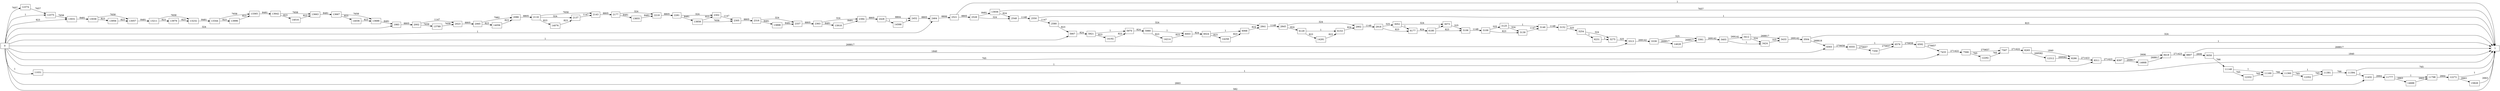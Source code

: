 digraph {
	graph [rankdir=LR]
	node [shape=rectangle]
	1983 -> 2002 [label=8805]
	2002 -> 2023 [label=1147]
	2002 -> 13789 [label=7658]
	2023 -> 2065 [label=8805]
	2065 -> 2086 [label=7982]
	2065 -> 14056 [label=823]
	2086 -> 2116 [label=8805]
	2116 -> 2137 [label=324]
	2116 -> 2143 [label=7658]
	2116 -> 14076 [label=823]
	2137 -> 2143 [label=1147]
	2143 -> 2177 [label=8805]
	2177 -> 2218 [label=324]
	2177 -> 13855 [label=8481]
	2218 -> 2281 [label=8805]
	2281 -> 2302 [label=324]
	2281 -> 13858 [label=8481]
	2302 -> 2305 [label=1147]
	2305 -> 2316 [label=8805]
	2316 -> 2337 [label=324]
	2316 -> 13898 [label=8481]
	2337 -> 2363 [label=8805]
	2363 -> 2384 [label=324]
	2363 -> 13918 [label=8481]
	2384 -> 2428 [label=8805]
	2428 -> 2452 [label=8804]
	2428 -> 14588 [label=1]
	2452 -> 2464 [label=8805]
	2464 -> 2521 [label=8806]
	2521 -> 2528 [label=8805]
	2521 -> 1 [label=1]
	2528 -> 2548 [label=324]
	2528 -> 13936 [label=8481]
	2548 -> 2550 [label=1148]
	2550 -> 2580 [label=1147]
	2550 -> 1 [label=1]
	2580 -> 2841 [label=324]
	2580 -> 5907 [label=823]
	2841 -> 2845 [label=1148]
	2845 -> 2902 [label=324]
	2845 -> 6129 [label=824]
	2902 -> 2918 [label=1148]
	2918 -> 3052 [label=325]
	2918 -> 6177 [label=823]
	3052 -> 3073 [label=324]
	3052 -> 6177 [label=1]
	3073 -> 3106 [label=325]
	3106 -> 3109 [label=1148]
	3109 -> 3125 [label=325]
	3109 -> 3139 [label=823]
	3125 -> 3139 [label=324]
	3125 -> 3146 [label=1]
	3139 -> 3146 [label=1147]
	3146 -> 3152 [label=1148]
	3152 -> 3254 [label=325]
	3152 -> 1 [label=823]
	3254 -> 3275 [label=324]
	3254 -> 6231 [label=1]
	3275 -> 3313 [label=325]
	3313 -> 3339 [label=269142]
	3339 -> 3361 [label=325]
	3339 -> 14628 [label=268817]
	3361 -> 3403 [label=269142]
	3403 -> 3412 [label=269141]
	3403 -> 3424 [label=1]
	3412 -> 3424 [label=324]
	3412 -> 3433 [label=268817]
	3424 -> 3433 [label=325]
	3433 -> 3504 [label=269142]
	3504 -> 1 [label=324]
	3504 -> 6303 [label=268818]
	5907 -> 5921 [label=824]
	5921 -> 5970 [label=1]
	5921 -> 14192 [label=823]
	5970 -> 5980 [label=824]
	5980 -> 6003 [label=1]
	5980 -> 14214 [label=823]
	6003 -> 6024 [label=824]
	6024 -> 6068 [label=1]
	6024 -> 14258 [label=823]
	6068 -> 2841 [label=824]
	6129 -> 6153 [label=1]
	6129 -> 14281 [label=823]
	6153 -> 2902 [label=824]
	6177 -> 6180 [label=824]
	6180 -> 3073 [label=1]
	6180 -> 3106 [label=823]
	6231 -> 3275 [label=1]
	6303 -> 6555 [label=270658]
	6555 -> 6576 [label=1]
	6555 -> 7359 [label=270657]
	6576 -> 6592 [label=270658]
	6592 -> 1 [label=1]
	6592 -> 7433 [label=270657]
	7359 -> 6576 [label=270657]
	7433 -> 7566 [label=271422]
	7566 -> 7587 [label=270657]
	7566 -> 12292 [label=765]
	7587 -> 8265 [label=271422]
	8265 -> 8286 [label=1840]
	8265 -> 12312 [label=269582]
	8286 -> 8311 [label=271422]
	8311 -> 8397 [label=271423]
	8397 -> 8418 [label=2606]
	8397 -> 14668 [label=268817]
	8418 -> 8807 [label=271423]
	8807 -> 1 [label=268817]
	8807 -> 9050 [label=2606]
	9050 -> 1 [label=1840]
	9050 -> 11148 [label=766]
	11031 -> 1 [label=1]
	11148 -> 11169 [label=1]
	11148 -> 12332 [label=765]
	11169 -> 11360 [label=766]
	11360 -> 11381 [label=1]
	11360 -> 12352 [label=765]
	11381 -> 11394 [label=766]
	11394 -> 1 [label=765]
	11394 -> 11432 [label=1]
	11432 -> 11777 [label=2664]
	11777 -> 11798 [label=1]
	11777 -> 14688 [label=2663]
	11798 -> 12272 [label=2664]
	12272 -> 1 [label=1]
	12272 -> 15828 [label=2663]
	12292 -> 7587 [label=765]
	12312 -> 8286 [label=269582]
	12332 -> 11169 [label=765]
	12352 -> 11381 [label=765]
	12374 -> 12375 [label=7657]
	12375 -> 13031 [label=7658]
	13031 -> 13036 [label=8481]
	13036 -> 13057 [label=7658]
	13036 -> 13956 [label=823]
	13057 -> 13211 [label=8481]
	13211 -> 13232 [label=7658]
	13211 -> 13976 [label=823]
	13232 -> 13344 [label=8481]
	13344 -> 13365 [label=7658]
	13344 -> 13996 [label=823]
	13365 -> 13642 [label=8481]
	13642 -> 13663 [label=7658]
	13642 -> 14016 [label=823]
	13663 -> 13667 [label=8481]
	13667 -> 13688 [label=7658]
	13667 -> 14036 [label=823]
	13688 -> 1983 [label=8481]
	13789 -> 2023 [label=7658]
	13855 -> 2218 [label=8481]
	13858 -> 2305 [label=7658]
	13858 -> 2302 [label=823]
	13898 -> 2337 [label=8481]
	13918 -> 2384 [label=8481]
	13936 -> 2548 [label=824]
	13936 -> 1 [label=7657]
	13956 -> 13057 [label=823]
	13976 -> 13232 [label=823]
	13996 -> 13365 [label=823]
	14016 -> 13663 [label=823]
	14036 -> 13688 [label=823]
	14056 -> 2086 [label=823]
	14076 -> 2137 [label=823]
	14192 -> 5970 [label=823]
	14214 -> 6003 [label=823]
	14258 -> 6068 [label=823]
	14281 -> 6153 [label=823]
	14588 -> 2452 [label=1]
	14628 -> 3361 [label=268817]
	14668 -> 8418 [label=268817]
	14688 -> 11798 [label=2663]
	15828 -> 1 [label=2663]
	0 -> 1983 [label=324]
	0 -> 6303 [label=1840]
	0 -> 8311 [label=1]
	0 -> 7433 [label=765]
	0 -> 13031 [label=823]
	0 -> 12375 [label=1]
	0 -> 3313 [label=268817]
	0 -> 11432 [label=2663]
	0 -> 1 [label=582]
	0 -> 2464 [label=1]
	0 -> 5907 [label=1]
	0 -> 11031 [label=1]
	0 -> 12374 [label=7657]
}

